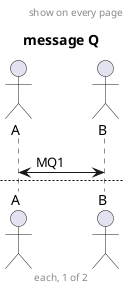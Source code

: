 @startuml
header show on every page
footer each, %page% of %lastpage%

title message Q
actor A
actor B
A <-> B : MQ1

newpage page2

A -> B : requests
A <-- B : responses

@enduml